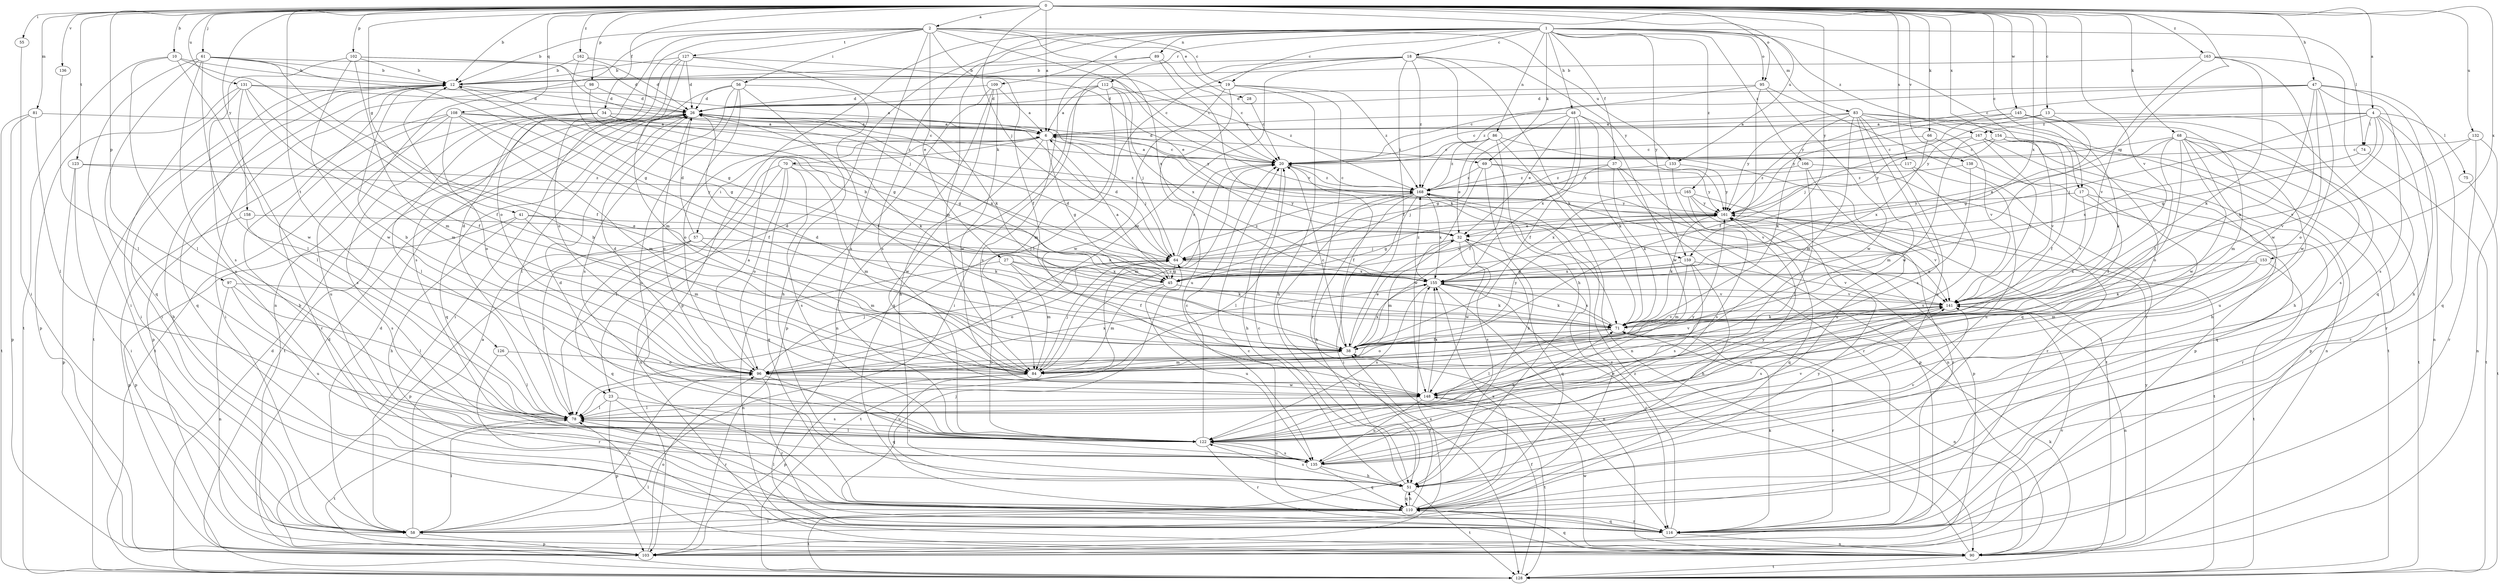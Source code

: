 strict digraph  {
0;
1;
2;
4;
6;
10;
12;
13;
17;
18;
19;
20;
23;
26;
27;
28;
32;
34;
37;
38;
41;
45;
47;
48;
51;
55;
56;
57;
58;
61;
64;
66;
68;
69;
70;
71;
74;
75;
78;
81;
83;
84;
86;
89;
90;
95;
96;
97;
98;
102;
103;
108;
109;
110;
112;
116;
117;
122;
123;
126;
127;
128;
131;
132;
133;
135;
136;
138;
141;
145;
148;
153;
154;
155;
158;
159;
161;
162;
163;
165;
166;
167;
168;
0 -> 2  [label=a];
0 -> 4  [label=a];
0 -> 6  [label=a];
0 -> 10  [label=b];
0 -> 12  [label=b];
0 -> 13  [label=c];
0 -> 17  [label=c];
0 -> 34  [label=f];
0 -> 41  [label=g];
0 -> 45  [label=g];
0 -> 47  [label=h];
0 -> 55  [label=i];
0 -> 61  [label=j];
0 -> 64  [label=j];
0 -> 66  [label=k];
0 -> 68  [label=k];
0 -> 81  [label=m];
0 -> 95  [label=o];
0 -> 97  [label=p];
0 -> 98  [label=p];
0 -> 102  [label=p];
0 -> 108  [label=q];
0 -> 117  [label=s];
0 -> 123  [label=t];
0 -> 126  [label=t];
0 -> 131  [label=u];
0 -> 132  [label=u];
0 -> 133  [label=u];
0 -> 136  [label=v];
0 -> 138  [label=v];
0 -> 141  [label=v];
0 -> 145  [label=w];
0 -> 153  [label=x];
0 -> 154  [label=x];
0 -> 155  [label=x];
0 -> 158  [label=y];
0 -> 159  [label=y];
0 -> 162  [label=z];
0 -> 163  [label=z];
1 -> 17  [label=c];
1 -> 18  [label=c];
1 -> 19  [label=c];
1 -> 23  [label=d];
1 -> 37  [label=f];
1 -> 48  [label=h];
1 -> 69  [label=k];
1 -> 74  [label=l];
1 -> 83  [label=m];
1 -> 84  [label=m];
1 -> 86  [label=n];
1 -> 89  [label=n];
1 -> 95  [label=o];
1 -> 103  [label=p];
1 -> 109  [label=q];
1 -> 112  [label=r];
1 -> 122  [label=s];
1 -> 159  [label=y];
1 -> 165  [label=z];
1 -> 166  [label=z];
1 -> 167  [label=z];
2 -> 12  [label=b];
2 -> 19  [label=c];
2 -> 23  [label=d];
2 -> 27  [label=e];
2 -> 28  [label=e];
2 -> 38  [label=f];
2 -> 56  [label=i];
2 -> 90  [label=n];
2 -> 96  [label=o];
2 -> 122  [label=s];
2 -> 127  [label=t];
2 -> 133  [label=u];
2 -> 141  [label=v];
2 -> 155  [label=x];
4 -> 20  [label=c];
4 -> 45  [label=g];
4 -> 64  [label=j];
4 -> 74  [label=l];
4 -> 75  [label=l];
4 -> 90  [label=n];
4 -> 116  [label=r];
4 -> 141  [label=v];
4 -> 167  [label=z];
6 -> 20  [label=c];
6 -> 45  [label=g];
6 -> 57  [label=i];
6 -> 64  [label=j];
6 -> 69  [label=k];
6 -> 70  [label=k];
6 -> 148  [label=w];
6 -> 159  [label=y];
10 -> 12  [label=b];
10 -> 38  [label=f];
10 -> 78  [label=l];
10 -> 128  [label=t];
10 -> 148  [label=w];
12 -> 26  [label=d];
12 -> 45  [label=g];
12 -> 58  [label=i];
12 -> 110  [label=q];
12 -> 128  [label=t];
13 -> 6  [label=a];
13 -> 45  [label=g];
13 -> 122  [label=s];
13 -> 161  [label=y];
17 -> 38  [label=f];
17 -> 116  [label=r];
17 -> 141  [label=v];
17 -> 161  [label=y];
18 -> 12  [label=b];
18 -> 38  [label=f];
18 -> 51  [label=h];
18 -> 58  [label=i];
18 -> 71  [label=k];
18 -> 78  [label=l];
18 -> 96  [label=o];
18 -> 161  [label=y];
18 -> 168  [label=z];
19 -> 26  [label=d];
19 -> 51  [label=h];
19 -> 116  [label=r];
19 -> 135  [label=u];
19 -> 148  [label=w];
19 -> 168  [label=z];
20 -> 6  [label=a];
20 -> 26  [label=d];
20 -> 38  [label=f];
20 -> 51  [label=h];
20 -> 84  [label=m];
20 -> 168  [label=z];
23 -> 78  [label=l];
23 -> 103  [label=p];
23 -> 116  [label=r];
23 -> 122  [label=s];
26 -> 6  [label=a];
26 -> 71  [label=k];
26 -> 78  [label=l];
26 -> 96  [label=o];
26 -> 110  [label=q];
26 -> 128  [label=t];
26 -> 155  [label=x];
26 -> 161  [label=y];
27 -> 38  [label=f];
27 -> 71  [label=k];
27 -> 84  [label=m];
27 -> 90  [label=n];
27 -> 155  [label=x];
28 -> 20  [label=c];
32 -> 64  [label=j];
32 -> 84  [label=m];
32 -> 110  [label=q];
32 -> 122  [label=s];
32 -> 148  [label=w];
34 -> 6  [label=a];
34 -> 45  [label=g];
34 -> 78  [label=l];
34 -> 122  [label=s];
34 -> 128  [label=t];
34 -> 168  [label=z];
37 -> 64  [label=j];
37 -> 71  [label=k];
37 -> 103  [label=p];
37 -> 116  [label=r];
37 -> 168  [label=z];
38 -> 20  [label=c];
38 -> 26  [label=d];
38 -> 32  [label=e];
38 -> 84  [label=m];
38 -> 96  [label=o];
38 -> 141  [label=v];
38 -> 155  [label=x];
38 -> 161  [label=y];
41 -> 32  [label=e];
41 -> 51  [label=h];
41 -> 71  [label=k];
41 -> 84  [label=m];
41 -> 103  [label=p];
45 -> 6  [label=a];
45 -> 71  [label=k];
45 -> 84  [label=m];
45 -> 135  [label=u];
45 -> 161  [label=y];
47 -> 20  [label=c];
47 -> 26  [label=d];
47 -> 51  [label=h];
47 -> 71  [label=k];
47 -> 96  [label=o];
47 -> 110  [label=q];
47 -> 122  [label=s];
47 -> 148  [label=w];
47 -> 161  [label=y];
48 -> 6  [label=a];
48 -> 32  [label=e];
48 -> 38  [label=f];
48 -> 45  [label=g];
48 -> 71  [label=k];
48 -> 148  [label=w];
48 -> 155  [label=x];
51 -> 20  [label=c];
51 -> 110  [label=q];
51 -> 122  [label=s];
51 -> 128  [label=t];
55 -> 58  [label=i];
56 -> 26  [label=d];
56 -> 38  [label=f];
56 -> 51  [label=h];
56 -> 58  [label=i];
56 -> 96  [label=o];
56 -> 122  [label=s];
56 -> 135  [label=u];
57 -> 26  [label=d];
57 -> 64  [label=j];
57 -> 78  [label=l];
57 -> 84  [label=m];
57 -> 103  [label=p];
57 -> 110  [label=q];
57 -> 155  [label=x];
58 -> 6  [label=a];
58 -> 26  [label=d];
58 -> 78  [label=l];
58 -> 96  [label=o];
58 -> 103  [label=p];
58 -> 161  [label=y];
61 -> 12  [label=b];
61 -> 20  [label=c];
61 -> 38  [label=f];
61 -> 45  [label=g];
61 -> 58  [label=i];
61 -> 78  [label=l];
61 -> 110  [label=q];
61 -> 135  [label=u];
64 -> 20  [label=c];
64 -> 26  [label=d];
64 -> 45  [label=g];
64 -> 96  [label=o];
64 -> 128  [label=t];
64 -> 155  [label=x];
64 -> 168  [label=z];
66 -> 20  [label=c];
66 -> 141  [label=v];
66 -> 155  [label=x];
68 -> 20  [label=c];
68 -> 32  [label=e];
68 -> 38  [label=f];
68 -> 51  [label=h];
68 -> 96  [label=o];
68 -> 116  [label=r];
68 -> 128  [label=t];
68 -> 135  [label=u];
68 -> 148  [label=w];
69 -> 51  [label=h];
69 -> 141  [label=v];
69 -> 148  [label=w];
69 -> 161  [label=y];
69 -> 168  [label=z];
70 -> 78  [label=l];
70 -> 84  [label=m];
70 -> 90  [label=n];
70 -> 96  [label=o];
70 -> 110  [label=q];
70 -> 122  [label=s];
70 -> 168  [label=z];
71 -> 38  [label=f];
71 -> 78  [label=l];
71 -> 90  [label=n];
71 -> 96  [label=o];
71 -> 116  [label=r];
71 -> 141  [label=v];
71 -> 155  [label=x];
74 -> 128  [label=t];
74 -> 155  [label=x];
75 -> 128  [label=t];
78 -> 122  [label=s];
78 -> 128  [label=t];
78 -> 141  [label=v];
78 -> 161  [label=y];
81 -> 6  [label=a];
81 -> 78  [label=l];
81 -> 103  [label=p];
81 -> 128  [label=t];
83 -> 6  [label=a];
83 -> 71  [label=k];
83 -> 84  [label=m];
83 -> 110  [label=q];
83 -> 122  [label=s];
83 -> 128  [label=t];
83 -> 135  [label=u];
83 -> 141  [label=v];
83 -> 148  [label=w];
83 -> 161  [label=y];
84 -> 12  [label=b];
84 -> 20  [label=c];
84 -> 64  [label=j];
84 -> 103  [label=p];
84 -> 110  [label=q];
86 -> 20  [label=c];
86 -> 32  [label=e];
86 -> 38  [label=f];
86 -> 90  [label=n];
86 -> 128  [label=t];
86 -> 168  [label=z];
89 -> 12  [label=b];
89 -> 20  [label=c];
89 -> 71  [label=k];
89 -> 122  [label=s];
90 -> 71  [label=k];
90 -> 78  [label=l];
90 -> 110  [label=q];
90 -> 128  [label=t];
90 -> 148  [label=w];
90 -> 161  [label=y];
90 -> 168  [label=z];
95 -> 26  [label=d];
95 -> 38  [label=f];
95 -> 116  [label=r];
95 -> 148  [label=w];
95 -> 168  [label=z];
96 -> 6  [label=a];
96 -> 12  [label=b];
96 -> 26  [label=d];
96 -> 64  [label=j];
96 -> 116  [label=r];
96 -> 135  [label=u];
96 -> 148  [label=w];
96 -> 155  [label=x];
97 -> 78  [label=l];
97 -> 90  [label=n];
97 -> 135  [label=u];
97 -> 141  [label=v];
98 -> 26  [label=d];
98 -> 45  [label=g];
98 -> 58  [label=i];
102 -> 12  [label=b];
102 -> 26  [label=d];
102 -> 64  [label=j];
102 -> 84  [label=m];
102 -> 122  [label=s];
102 -> 148  [label=w];
103 -> 26  [label=d];
103 -> 96  [label=o];
103 -> 141  [label=v];
103 -> 155  [label=x];
108 -> 6  [label=a];
108 -> 20  [label=c];
108 -> 38  [label=f];
108 -> 84  [label=m];
108 -> 96  [label=o];
108 -> 103  [label=p];
108 -> 116  [label=r];
108 -> 135  [label=u];
109 -> 6  [label=a];
109 -> 26  [label=d];
109 -> 51  [label=h];
109 -> 90  [label=n];
109 -> 103  [label=p];
109 -> 148  [label=w];
110 -> 12  [label=b];
110 -> 32  [label=e];
110 -> 38  [label=f];
110 -> 51  [label=h];
110 -> 58  [label=i];
110 -> 78  [label=l];
110 -> 116  [label=r];
110 -> 128  [label=t];
110 -> 155  [label=x];
112 -> 6  [label=a];
112 -> 26  [label=d];
112 -> 64  [label=j];
112 -> 84  [label=m];
112 -> 110  [label=q];
112 -> 155  [label=x];
112 -> 168  [label=z];
116 -> 12  [label=b];
116 -> 20  [label=c];
116 -> 64  [label=j];
116 -> 71  [label=k];
116 -> 90  [label=n];
116 -> 110  [label=q];
116 -> 168  [label=z];
117 -> 122  [label=s];
117 -> 135  [label=u];
117 -> 168  [label=z];
122 -> 20  [label=c];
122 -> 26  [label=d];
122 -> 71  [label=k];
122 -> 78  [label=l];
122 -> 116  [label=r];
122 -> 135  [label=u];
122 -> 141  [label=v];
123 -> 58  [label=i];
123 -> 103  [label=p];
123 -> 161  [label=y];
123 -> 168  [label=z];
126 -> 78  [label=l];
126 -> 96  [label=o];
126 -> 116  [label=r];
127 -> 12  [label=b];
127 -> 20  [label=c];
127 -> 26  [label=d];
127 -> 71  [label=k];
127 -> 84  [label=m];
127 -> 96  [label=o];
127 -> 122  [label=s];
128 -> 26  [label=d];
128 -> 38  [label=f];
131 -> 6  [label=a];
131 -> 26  [label=d];
131 -> 38  [label=f];
131 -> 58  [label=i];
131 -> 78  [label=l];
131 -> 84  [label=m];
131 -> 103  [label=p];
132 -> 20  [label=c];
132 -> 90  [label=n];
132 -> 116  [label=r];
132 -> 141  [label=v];
133 -> 90  [label=n];
133 -> 161  [label=y];
133 -> 168  [label=z];
135 -> 51  [label=h];
135 -> 110  [label=q];
135 -> 122  [label=s];
135 -> 141  [label=v];
135 -> 161  [label=y];
136 -> 78  [label=l];
138 -> 96  [label=o];
138 -> 110  [label=q];
138 -> 168  [label=z];
141 -> 71  [label=k];
141 -> 90  [label=n];
141 -> 122  [label=s];
145 -> 6  [label=a];
145 -> 51  [label=h];
145 -> 64  [label=j];
145 -> 71  [label=k];
145 -> 84  [label=m];
145 -> 161  [label=y];
148 -> 78  [label=l];
148 -> 128  [label=t];
148 -> 135  [label=u];
148 -> 155  [label=x];
153 -> 71  [label=k];
153 -> 84  [label=m];
153 -> 128  [label=t];
153 -> 155  [label=x];
154 -> 20  [label=c];
154 -> 38  [label=f];
154 -> 103  [label=p];
154 -> 141  [label=v];
154 -> 161  [label=y];
155 -> 12  [label=b];
155 -> 26  [label=d];
155 -> 71  [label=k];
155 -> 90  [label=n];
155 -> 116  [label=r];
155 -> 122  [label=s];
155 -> 141  [label=v];
155 -> 168  [label=z];
158 -> 32  [label=e];
158 -> 103  [label=p];
158 -> 122  [label=s];
159 -> 45  [label=g];
159 -> 51  [label=h];
159 -> 84  [label=m];
159 -> 122  [label=s];
159 -> 141  [label=v];
159 -> 155  [label=x];
161 -> 32  [label=e];
161 -> 45  [label=g];
161 -> 71  [label=k];
161 -> 110  [label=q];
161 -> 128  [label=t];
161 -> 141  [label=v];
162 -> 12  [label=b];
162 -> 26  [label=d];
162 -> 32  [label=e];
162 -> 45  [label=g];
163 -> 12  [label=b];
163 -> 71  [label=k];
163 -> 110  [label=q];
163 -> 141  [label=v];
163 -> 148  [label=w];
165 -> 103  [label=p];
165 -> 116  [label=r];
165 -> 122  [label=s];
165 -> 155  [label=x];
165 -> 161  [label=y];
166 -> 78  [label=l];
166 -> 116  [label=r];
166 -> 135  [label=u];
166 -> 168  [label=z];
167 -> 20  [label=c];
167 -> 58  [label=i];
167 -> 84  [label=m];
167 -> 90  [label=n];
167 -> 103  [label=p];
168 -> 20  [label=c];
168 -> 51  [label=h];
168 -> 58  [label=i];
168 -> 78  [label=l];
168 -> 128  [label=t];
168 -> 155  [label=x];
168 -> 161  [label=y];
}
